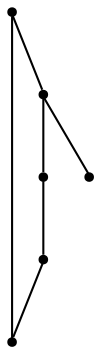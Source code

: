graph {
  node [shape=point,comment="{\"directed\":false,\"doi\":\"10.1007/3-540-44541-2_23\",\"figure\":\"? (5)\"}"]

  v0 [pos="1519.9100997982275,2384.1228693232556"]
  v1 [pos="1573.247072553904,2508.0850742446482"]
  v2 [pos="1536.801358440277,2447.2375049006732"]
  v3 [pos="1500.709855419094,2508.5434219785943"]
  v4 [pos="1463.928690046465,2446.0539910238404"]
  v5 [pos="1430.0262052173218,2384.5896107726403"]

  v0 -- v1 [id="-1",pos="1519.9100997982275,2384.1228693232556 1590.6260550691134,2448.0168486613898 1590.6260550691134,2448.0168486613898 1590.6260550691134,2448.0168486613898 1573.247072553904,2508.0850742446482 1573.247072553904,2508.0850742446482 1573.247072553904,2508.0850742446482"]
  v4 -- v5 [id="-2",pos="1463.928690046465,2446.0539910238404 1430.0262052173218,2384.5896107726403 1430.0262052173218,2384.5896107726403 1430.0262052173218,2384.5896107726403"]
  v3 -- v4 [id="-3",pos="1500.709855419094,2508.5434219785943 1463.928690046465,2446.0539910238404 1463.928690046465,2446.0539910238404 1463.928690046465,2446.0539910238404"]
  v3 -- v2 [id="-4",pos="1500.709855419094,2508.5434219785943 1536.801358440277,2447.2375049006732 1536.801358440277,2447.2375049006732 1536.801358440277,2447.2375049006732"]
  v1 -- v2 [id="-5",pos="1573.247072553904,2508.0850742446482 1536.801358440277,2447.2375049006732 1536.801358440277,2447.2375049006732 1536.801358440277,2447.2375049006732"]
  v4 -- v0 [id="-6",pos="1463.928690046465,2446.0539910238404 1519.9100997982275,2384.1228693232556 1519.9100997982275,2384.1228693232556 1519.9100997982275,2384.1228693232556"]
}